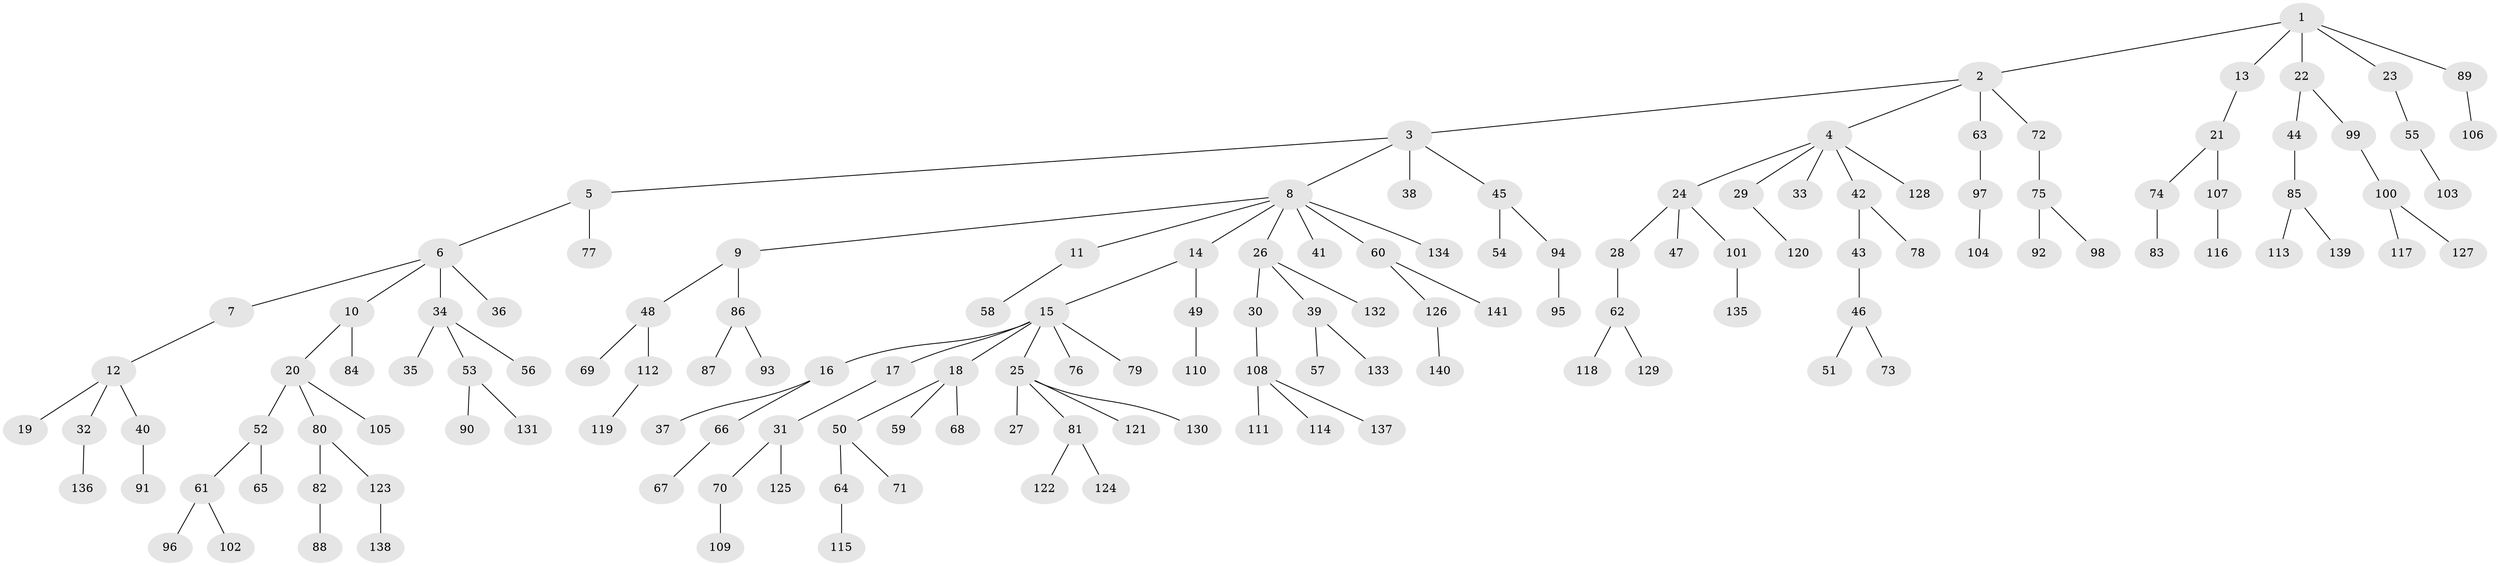 // Generated by graph-tools (version 1.1) at 2025/11/02/27/25 16:11:26]
// undirected, 141 vertices, 140 edges
graph export_dot {
graph [start="1"]
  node [color=gray90,style=filled];
  1;
  2;
  3;
  4;
  5;
  6;
  7;
  8;
  9;
  10;
  11;
  12;
  13;
  14;
  15;
  16;
  17;
  18;
  19;
  20;
  21;
  22;
  23;
  24;
  25;
  26;
  27;
  28;
  29;
  30;
  31;
  32;
  33;
  34;
  35;
  36;
  37;
  38;
  39;
  40;
  41;
  42;
  43;
  44;
  45;
  46;
  47;
  48;
  49;
  50;
  51;
  52;
  53;
  54;
  55;
  56;
  57;
  58;
  59;
  60;
  61;
  62;
  63;
  64;
  65;
  66;
  67;
  68;
  69;
  70;
  71;
  72;
  73;
  74;
  75;
  76;
  77;
  78;
  79;
  80;
  81;
  82;
  83;
  84;
  85;
  86;
  87;
  88;
  89;
  90;
  91;
  92;
  93;
  94;
  95;
  96;
  97;
  98;
  99;
  100;
  101;
  102;
  103;
  104;
  105;
  106;
  107;
  108;
  109;
  110;
  111;
  112;
  113;
  114;
  115;
  116;
  117;
  118;
  119;
  120;
  121;
  122;
  123;
  124;
  125;
  126;
  127;
  128;
  129;
  130;
  131;
  132;
  133;
  134;
  135;
  136;
  137;
  138;
  139;
  140;
  141;
  1 -- 2;
  1 -- 13;
  1 -- 22;
  1 -- 23;
  1 -- 89;
  2 -- 3;
  2 -- 4;
  2 -- 63;
  2 -- 72;
  3 -- 5;
  3 -- 8;
  3 -- 38;
  3 -- 45;
  4 -- 24;
  4 -- 29;
  4 -- 33;
  4 -- 42;
  4 -- 128;
  5 -- 6;
  5 -- 77;
  6 -- 7;
  6 -- 10;
  6 -- 34;
  6 -- 36;
  7 -- 12;
  8 -- 9;
  8 -- 11;
  8 -- 14;
  8 -- 26;
  8 -- 41;
  8 -- 60;
  8 -- 134;
  9 -- 48;
  9 -- 86;
  10 -- 20;
  10 -- 84;
  11 -- 58;
  12 -- 19;
  12 -- 32;
  12 -- 40;
  13 -- 21;
  14 -- 15;
  14 -- 49;
  15 -- 16;
  15 -- 17;
  15 -- 18;
  15 -- 25;
  15 -- 76;
  15 -- 79;
  16 -- 37;
  16 -- 66;
  17 -- 31;
  18 -- 50;
  18 -- 59;
  18 -- 68;
  20 -- 52;
  20 -- 80;
  20 -- 105;
  21 -- 74;
  21 -- 107;
  22 -- 44;
  22 -- 99;
  23 -- 55;
  24 -- 28;
  24 -- 47;
  24 -- 101;
  25 -- 27;
  25 -- 81;
  25 -- 121;
  25 -- 130;
  26 -- 30;
  26 -- 39;
  26 -- 132;
  28 -- 62;
  29 -- 120;
  30 -- 108;
  31 -- 70;
  31 -- 125;
  32 -- 136;
  34 -- 35;
  34 -- 53;
  34 -- 56;
  39 -- 57;
  39 -- 133;
  40 -- 91;
  42 -- 43;
  42 -- 78;
  43 -- 46;
  44 -- 85;
  45 -- 54;
  45 -- 94;
  46 -- 51;
  46 -- 73;
  48 -- 69;
  48 -- 112;
  49 -- 110;
  50 -- 64;
  50 -- 71;
  52 -- 61;
  52 -- 65;
  53 -- 90;
  53 -- 131;
  55 -- 103;
  60 -- 126;
  60 -- 141;
  61 -- 96;
  61 -- 102;
  62 -- 118;
  62 -- 129;
  63 -- 97;
  64 -- 115;
  66 -- 67;
  70 -- 109;
  72 -- 75;
  74 -- 83;
  75 -- 92;
  75 -- 98;
  80 -- 82;
  80 -- 123;
  81 -- 122;
  81 -- 124;
  82 -- 88;
  85 -- 113;
  85 -- 139;
  86 -- 87;
  86 -- 93;
  89 -- 106;
  94 -- 95;
  97 -- 104;
  99 -- 100;
  100 -- 117;
  100 -- 127;
  101 -- 135;
  107 -- 116;
  108 -- 111;
  108 -- 114;
  108 -- 137;
  112 -- 119;
  123 -- 138;
  126 -- 140;
}
